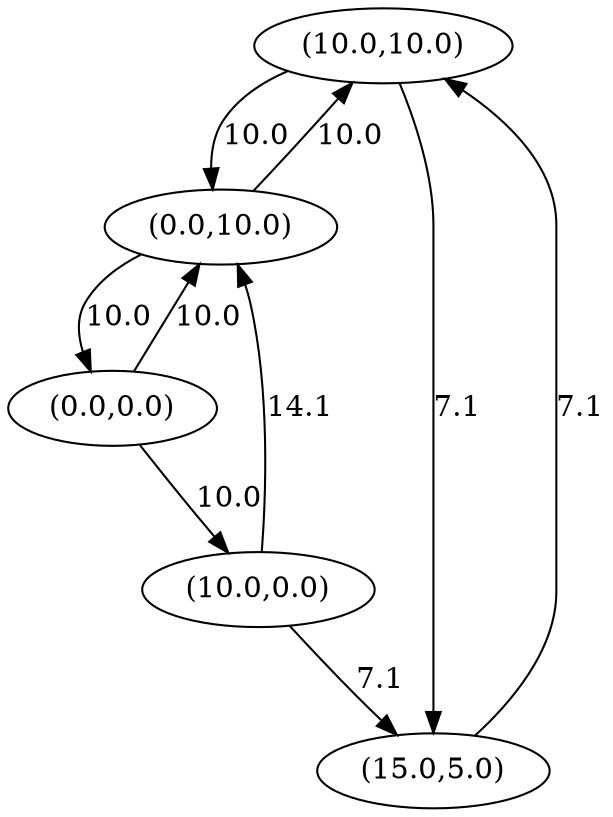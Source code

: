 digraph genegraph {
node0[pos="3.3333333333333335,3.3333333333333335", label="(10.0,10.0)", pin=true]
node1[pos="0.0,0.0", label="(0.0,0.0)", pin=true]
node2[pos="0.0,3.3333333333333335", label="(0.0,10.0)", pin=true]
node3[pos="3.3333333333333335,0.0", label="(10.0,0.0)", pin=true]
node4[pos="5.0,1.6666666666666667", label="(15.0,5.0)", pin=true]
node1 -> node3[label="10.0"]
node1 -> node2[label="10.0"]
node0 -> node2[label="10.0"]
node0 -> node4[label="7.1"]
node3 -> node2[label="14.1"]
node3 -> node4[label="7.1"]
node2 -> node1[label="10.0"]
node2 -> node0[label="10.0"]
node4 -> node0[label="7.1"]
}